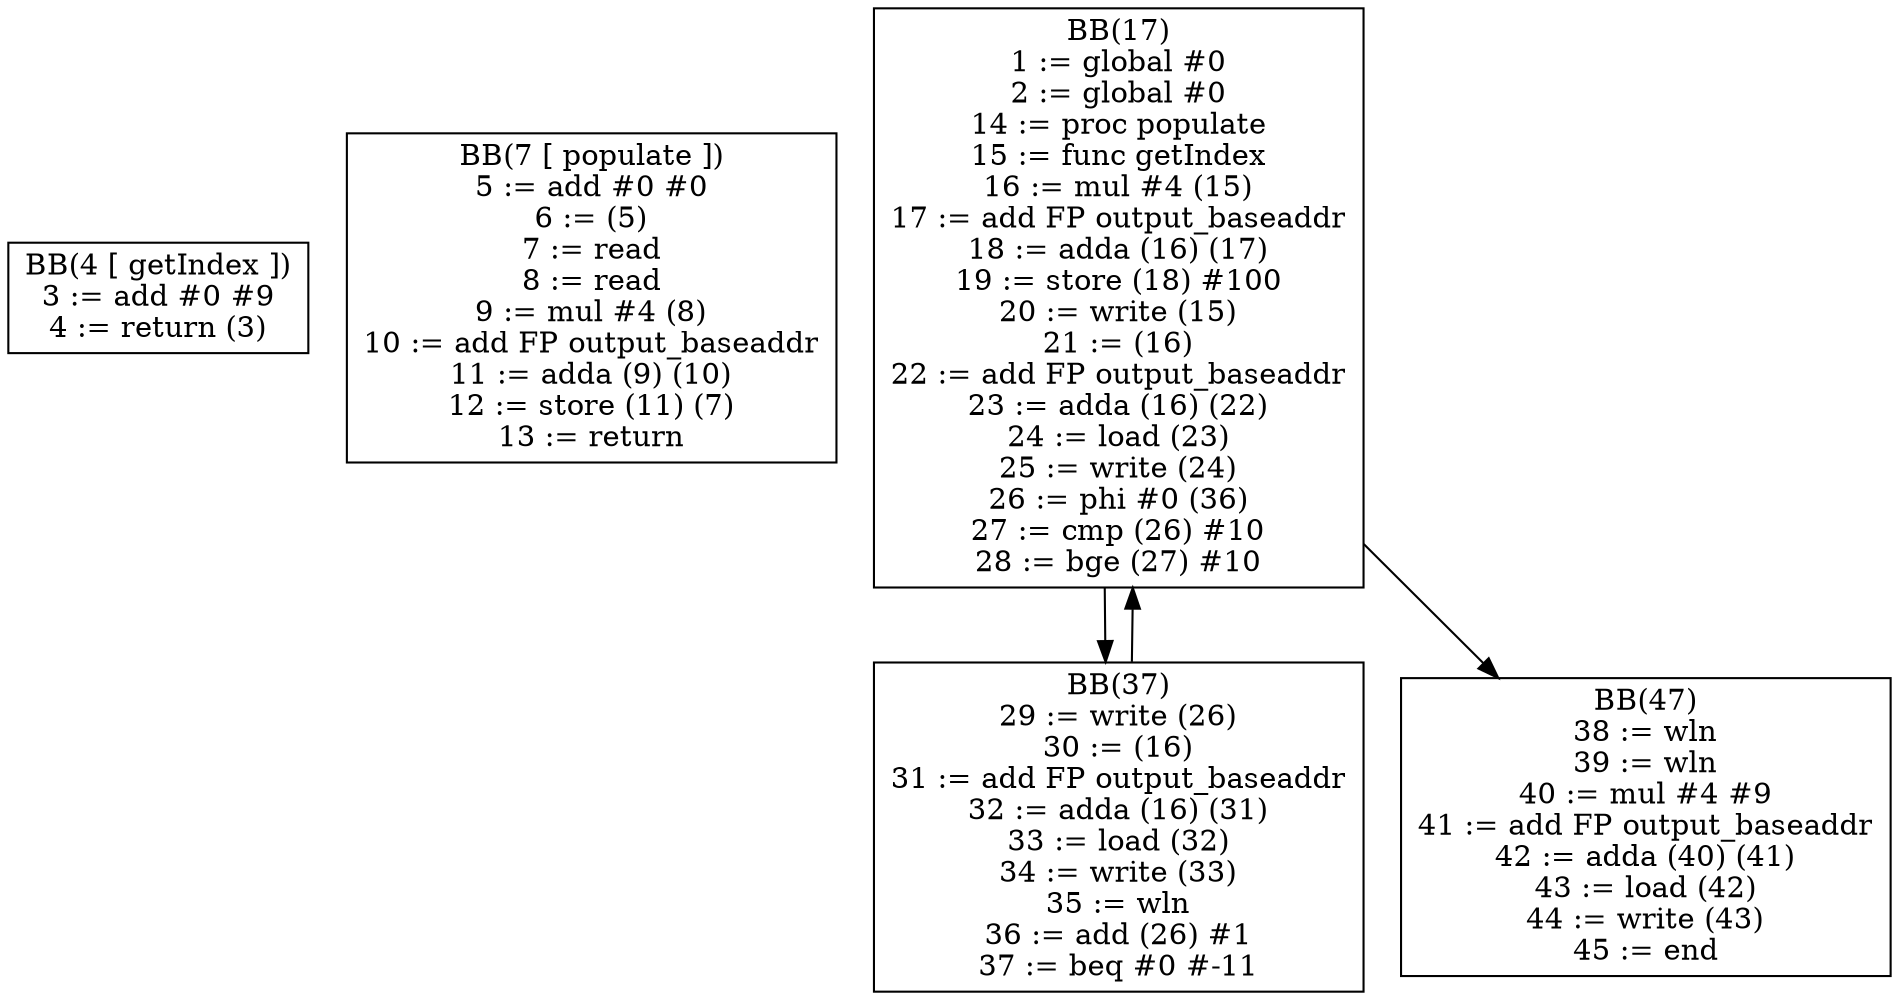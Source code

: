 digraph cfg {
BB4[shape = box, label = "BB(4 [ getIndex ])\n" + "3 := add #0 #9\n" + "4 := return (3)\n"];

BB7[shape = box, label = "BB(7 [ populate ])\n" + "5 := add #0 #0\n" + "6 := (5)\n" + "7 := read\n" + "8 := read\n" + "9 := mul #4 (8)\n" + "10 := add FP output_baseaddr\n" + "11 := adda (9) (10)\n" + "12 := store (11) (7)\n" + "13 := return\n"];

BB17[shape = box, label = "BB(17)\n" + "1 := global #0\n" + "2 := global #0\n" + "14 := proc populate\n" + "15 := func getIndex\n" + "16 := mul #4 (15)\n" + "17 := add FP output_baseaddr\n" + "18 := adda (16) (17)\n" + "19 := store (18) #100\n" + "20 := write (15)\n" + "21 := (16)\n" + "22 := add FP output_baseaddr\n" + "23 := adda (16) (22)\n" + "24 := load (23)\n" + "25 := write (24)\n" + "26 := phi #0 (36)\n" + "27 := cmp (26) #10\n" + "28 := bge (27) #10\n"];
BB37[shape = box, label = "BB(37)\n" + "29 := write (26)\n" + "30 := (16)\n" + "31 := add FP output_baseaddr\n" + "32 := adda (16) (31)\n" + "33 := load (32)\n" + "34 := write (33)\n" + "35 := wln\n" + "36 := add (26) #1\n" + "37 := beq #0 #-11\n"];
BB47[shape = box, label = "BB(47)\n" + "38 := wln\n" + "39 := wln\n" + "40 := mul #4 #9\n" + "41 := add FP output_baseaddr\n" + "42 := adda (40) (41)\n" + "43 := load (42)\n" + "44 := write (43)\n" + "45 := end\n"];
BB17 -> BB37;
BB17 -> BB47;
BB37 -> BB17;
}
